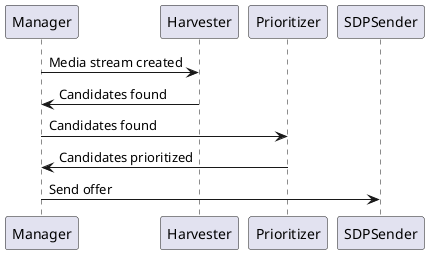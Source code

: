 @startuml
participant Manager
participant Harvester


Manager -> Harvester: Media stream created
Harvester -> Manager: Candidates found

Manager -> Prioritizer: Candidates found
Prioritizer -> Manager: Candidates prioritized

Manager -> SDPSender: Send offer

@enduml
